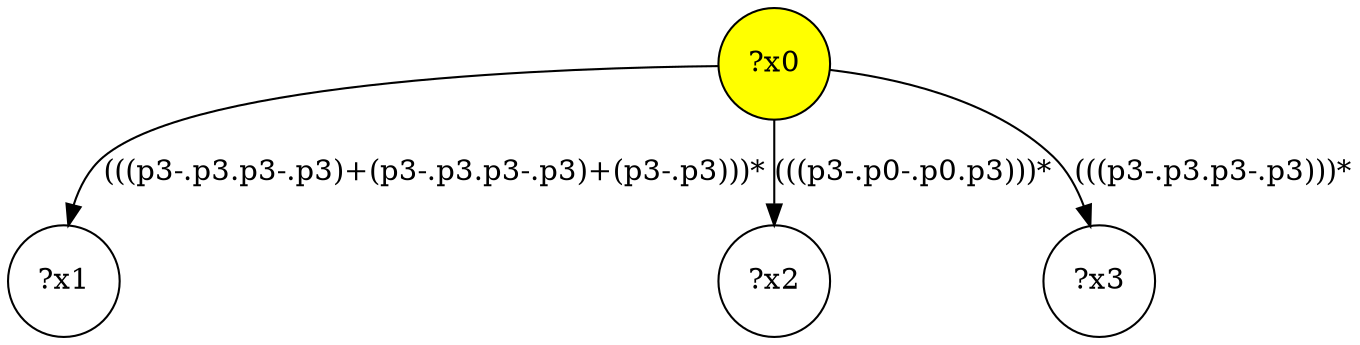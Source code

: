 digraph g {
	x0 [fillcolor="yellow", style="filled," shape=circle, label="?x0"];
	x1 [shape=circle, label="?x1"];
x0 -> x1[label="(((p3-.p3.p3-.p3)+(p3-.p3.p3-.p3)+(p3-.p3)))*"]	x2 [shape=circle, label="?x2"];
x0 -> x2[label="(((p3-.p0-.p0.p3)))*"]	x3 [shape=circle, label="?x3"];
x0 -> x3[label="(((p3-.p3.p3-.p3)))*"]}
